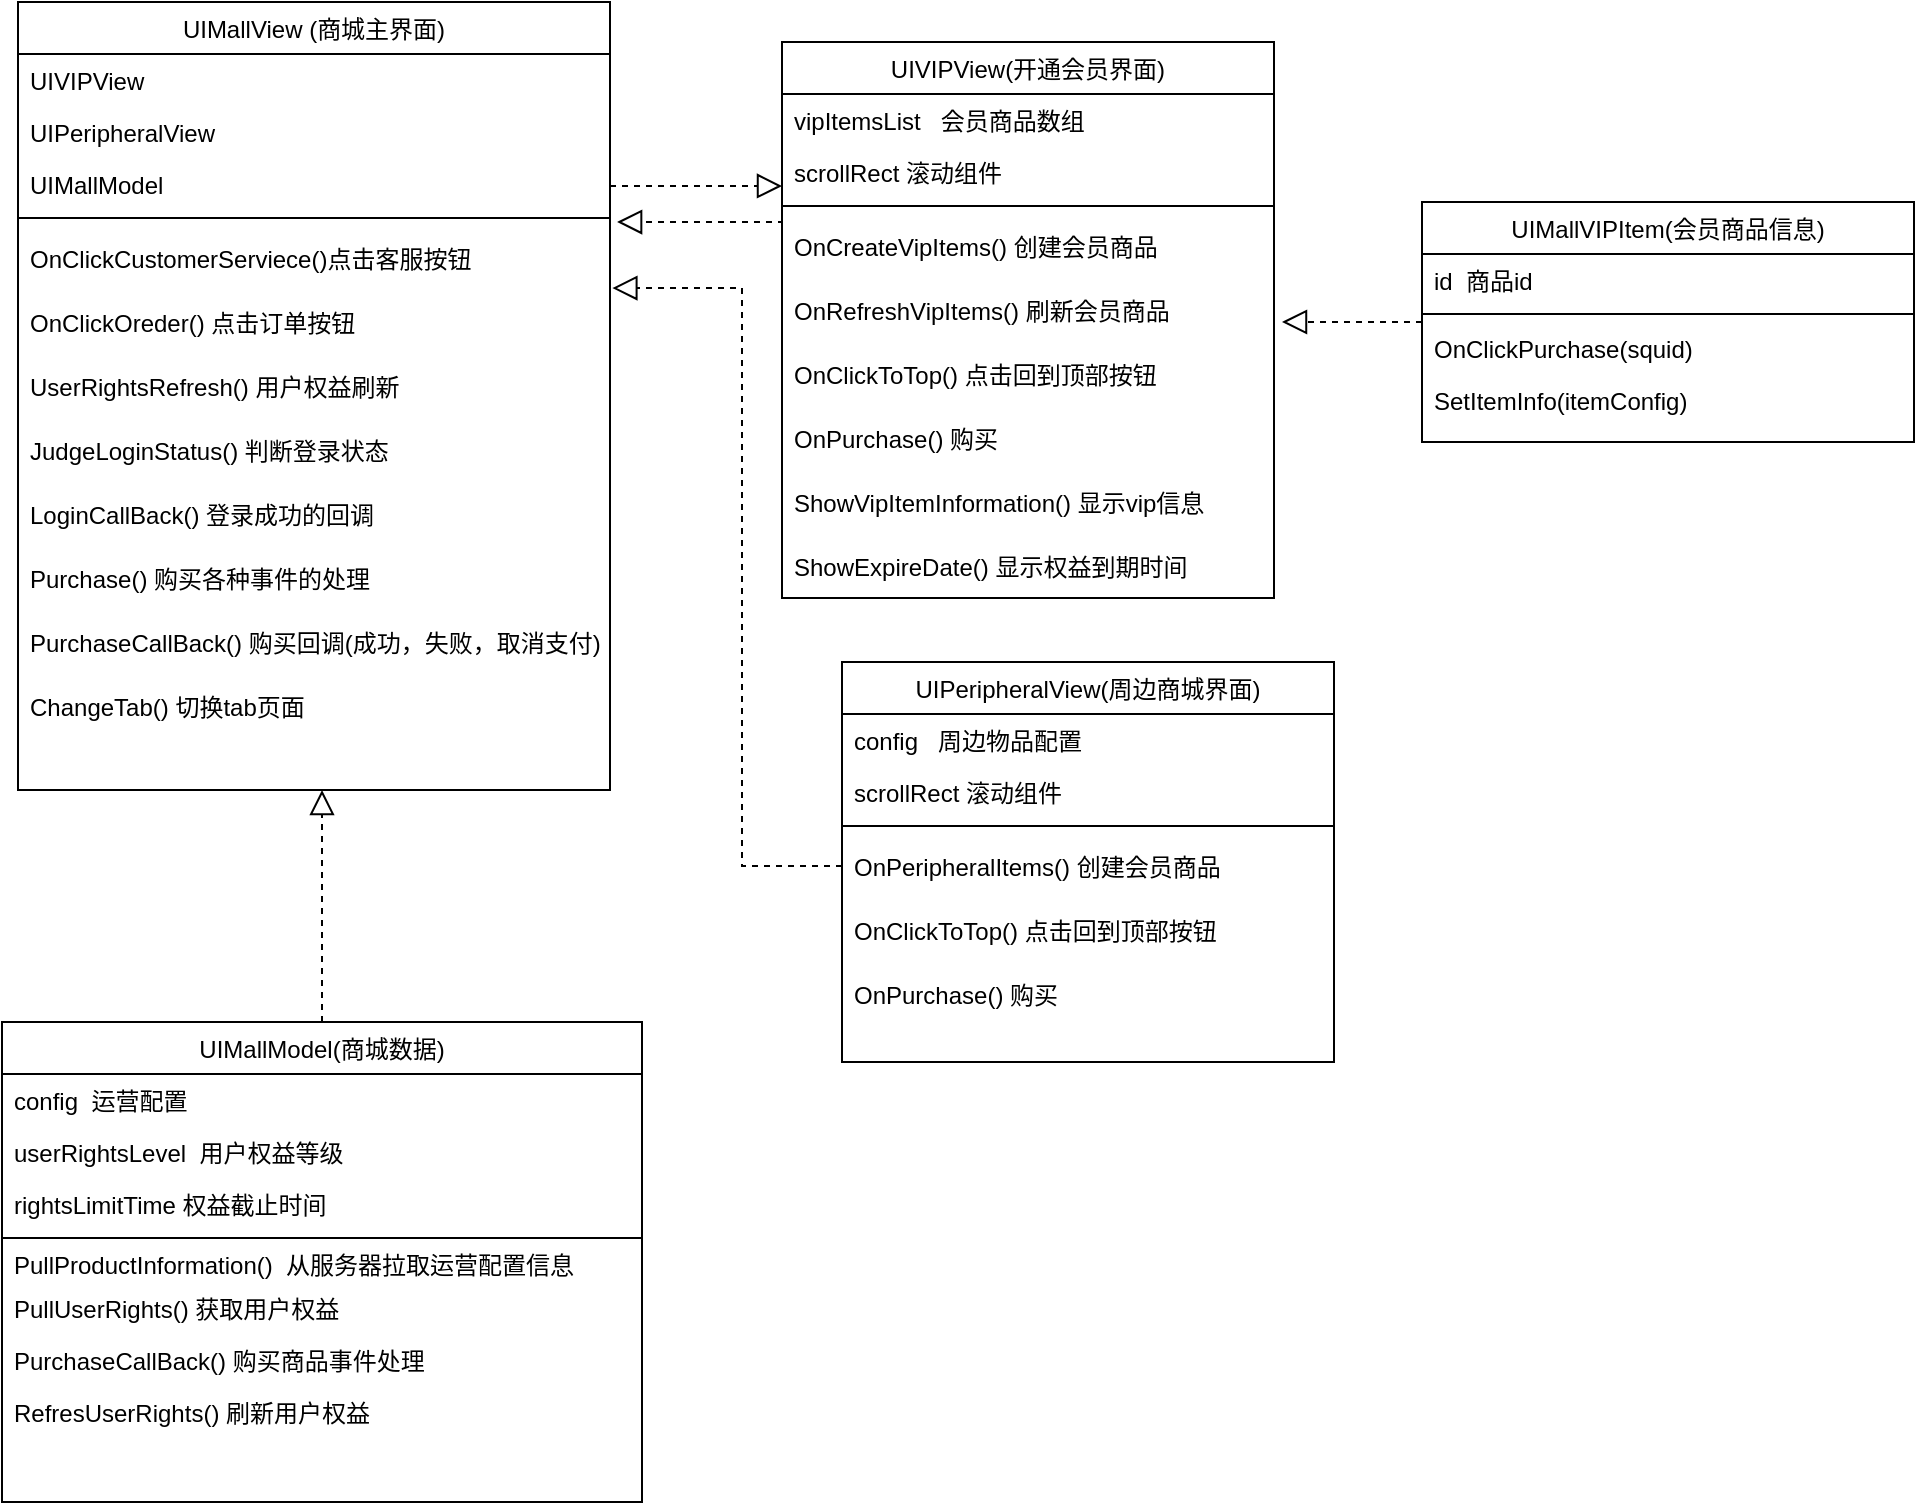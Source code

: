 <mxfile version="14.9.8" type="github">
  <diagram id="C5RBs43oDa-KdzZeNtuy" name="Page-1">
    <mxGraphModel dx="946" dy="575" grid="1" gridSize="10" guides="1" tooltips="1" connect="1" arrows="1" fold="1" page="1" pageScale="1" pageWidth="827" pageHeight="1169" math="0" shadow="0">
      <root>
        <mxCell id="WIyWlLk6GJQsqaUBKTNV-0" />
        <mxCell id="WIyWlLk6GJQsqaUBKTNV-1" parent="WIyWlLk6GJQsqaUBKTNV-0" />
        <mxCell id="zkfFHV4jXpPFQw0GAbJ--0" value="UIMallView (商城主界面)" style="swimlane;fontStyle=0;align=center;verticalAlign=top;childLayout=stackLayout;horizontal=1;startSize=26;horizontalStack=0;resizeParent=1;resizeLast=0;collapsible=1;marginBottom=0;rounded=0;shadow=0;strokeWidth=1;" parent="WIyWlLk6GJQsqaUBKTNV-1" vertex="1">
          <mxGeometry x="118" y="90" width="296" height="394" as="geometry">
            <mxRectangle x="230" y="140" width="160" height="26" as="alternateBounds" />
          </mxGeometry>
        </mxCell>
        <mxCell id="zkfFHV4jXpPFQw0GAbJ--1" value="UIVIPView" style="text;align=left;verticalAlign=top;spacingLeft=4;spacingRight=4;overflow=hidden;rotatable=0;points=[[0,0.5],[1,0.5]];portConstraint=eastwest;" parent="zkfFHV4jXpPFQw0GAbJ--0" vertex="1">
          <mxGeometry y="26" width="296" height="26" as="geometry" />
        </mxCell>
        <mxCell id="zkfFHV4jXpPFQw0GAbJ--2" value="UIPeripheralView" style="text;align=left;verticalAlign=top;spacingLeft=4;spacingRight=4;overflow=hidden;rotatable=0;points=[[0,0.5],[1,0.5]];portConstraint=eastwest;rounded=0;shadow=0;html=0;" parent="zkfFHV4jXpPFQw0GAbJ--0" vertex="1">
          <mxGeometry y="52" width="296" height="26" as="geometry" />
        </mxCell>
        <mxCell id="mM4aoUx0mhn-AIOcD--q-0" value="UIMallModel" style="text;align=left;verticalAlign=top;spacingLeft=4;spacingRight=4;overflow=hidden;rotatable=0;points=[[0,0.5],[1,0.5]];portConstraint=eastwest;rounded=0;shadow=0;html=0;" parent="zkfFHV4jXpPFQw0GAbJ--0" vertex="1">
          <mxGeometry y="78" width="296" height="26" as="geometry" />
        </mxCell>
        <mxCell id="zkfFHV4jXpPFQw0GAbJ--4" value="" style="line;html=1;strokeWidth=1;align=left;verticalAlign=middle;spacingTop=-1;spacingLeft=3;spacingRight=3;rotatable=0;labelPosition=right;points=[];portConstraint=eastwest;" parent="zkfFHV4jXpPFQw0GAbJ--0" vertex="1">
          <mxGeometry y="104" width="296" height="8" as="geometry" />
        </mxCell>
        <mxCell id="zkfFHV4jXpPFQw0GAbJ--5" value="OnClickCustomerServiece()点击客服按钮" style="text;align=left;verticalAlign=middle;spacingLeft=4;spacingRight=4;overflow=hidden;rotatable=0;points=[[0,0.5],[1,0.5]];portConstraint=eastwest;" parent="zkfFHV4jXpPFQw0GAbJ--0" vertex="1">
          <mxGeometry y="112" width="296" height="32" as="geometry" />
        </mxCell>
        <mxCell id="mM4aoUx0mhn-AIOcD--q-24" value="OnClickOreder() 点击订单按钮" style="text;align=left;verticalAlign=middle;spacingLeft=4;spacingRight=4;overflow=hidden;rotatable=0;points=[[0,0.5],[1,0.5]];portConstraint=eastwest;" parent="zkfFHV4jXpPFQw0GAbJ--0" vertex="1">
          <mxGeometry y="144" width="296" height="32" as="geometry" />
        </mxCell>
        <mxCell id="mM4aoUx0mhn-AIOcD--q-61" value="UserRightsRefresh() 用户权益刷新" style="text;align=left;verticalAlign=middle;spacingLeft=4;spacingRight=4;overflow=hidden;rotatable=0;points=[[0,0.5],[1,0.5]];portConstraint=eastwest;" parent="zkfFHV4jXpPFQw0GAbJ--0" vertex="1">
          <mxGeometry y="176" width="296" height="32" as="geometry" />
        </mxCell>
        <mxCell id="mM4aoUx0mhn-AIOcD--q-62" value="JudgeLoginStatus() 判断登录状态" style="text;align=left;verticalAlign=middle;spacingLeft=4;spacingRight=4;overflow=hidden;rotatable=0;points=[[0,0.5],[1,0.5]];portConstraint=eastwest;" parent="zkfFHV4jXpPFQw0GAbJ--0" vertex="1">
          <mxGeometry y="208" width="296" height="32" as="geometry" />
        </mxCell>
        <mxCell id="mM4aoUx0mhn-AIOcD--q-63" value="LoginCallBack() 登录成功的回调" style="text;align=left;verticalAlign=middle;spacingLeft=4;spacingRight=4;overflow=hidden;rotatable=0;points=[[0,0.5],[1,0.5]];portConstraint=eastwest;" parent="zkfFHV4jXpPFQw0GAbJ--0" vertex="1">
          <mxGeometry y="240" width="296" height="32" as="geometry" />
        </mxCell>
        <mxCell id="mM4aoUx0mhn-AIOcD--q-64" value="Purchase() 购买各种事件的处理" style="text;align=left;verticalAlign=middle;spacingLeft=4;spacingRight=4;overflow=hidden;rotatable=0;points=[[0,0.5],[1,0.5]];portConstraint=eastwest;" parent="zkfFHV4jXpPFQw0GAbJ--0" vertex="1">
          <mxGeometry y="272" width="296" height="32" as="geometry" />
        </mxCell>
        <mxCell id="mM4aoUx0mhn-AIOcD--q-65" value="PurchaseCallBack() 购买回调(成功，失败，取消支付)" style="text;align=left;verticalAlign=middle;spacingLeft=4;spacingRight=4;overflow=hidden;rotatable=0;points=[[0,0.5],[1,0.5]];portConstraint=eastwest;" parent="zkfFHV4jXpPFQw0GAbJ--0" vertex="1">
          <mxGeometry y="304" width="296" height="32" as="geometry" />
        </mxCell>
        <mxCell id="mM4aoUx0mhn-AIOcD--q-25" value="ChangeTab() 切换tab页面" style="text;align=left;verticalAlign=middle;spacingLeft=4;spacingRight=4;overflow=hidden;rotatable=0;points=[[0,0.5],[1,0.5]];portConstraint=eastwest;" parent="zkfFHV4jXpPFQw0GAbJ--0" vertex="1">
          <mxGeometry y="336" width="296" height="32" as="geometry" />
        </mxCell>
        <mxCell id="zkfFHV4jXpPFQw0GAbJ--6" value="UIMallModel(商城数据)" style="swimlane;fontStyle=0;align=center;verticalAlign=top;childLayout=stackLayout;horizontal=1;startSize=26;horizontalStack=0;resizeParent=1;resizeLast=0;collapsible=1;marginBottom=0;rounded=0;shadow=0;strokeWidth=1;" parent="WIyWlLk6GJQsqaUBKTNV-1" vertex="1">
          <mxGeometry x="110" y="600" width="320" height="240" as="geometry">
            <mxRectangle x="130" y="380" width="160" height="26" as="alternateBounds" />
          </mxGeometry>
        </mxCell>
        <mxCell id="zkfFHV4jXpPFQw0GAbJ--7" value="config  运营配置" style="text;align=left;verticalAlign=top;spacingLeft=4;spacingRight=4;overflow=hidden;rotatable=0;points=[[0,0.5],[1,0.5]];portConstraint=eastwest;" parent="zkfFHV4jXpPFQw0GAbJ--6" vertex="1">
          <mxGeometry y="26" width="320" height="26" as="geometry" />
        </mxCell>
        <mxCell id="zkfFHV4jXpPFQw0GAbJ--8" value="userRightsLevel  用户权益等级" style="text;align=left;verticalAlign=top;spacingLeft=4;spacingRight=4;overflow=hidden;rotatable=0;points=[[0,0.5],[1,0.5]];portConstraint=eastwest;rounded=0;shadow=0;html=0;" parent="zkfFHV4jXpPFQw0GAbJ--6" vertex="1">
          <mxGeometry y="52" width="320" height="26" as="geometry" />
        </mxCell>
        <mxCell id="mM4aoUx0mhn-AIOcD--q-2" value="rightsLimitTime 权益截止时间" style="text;align=left;verticalAlign=top;spacingLeft=4;spacingRight=4;overflow=hidden;rotatable=0;points=[[0,0.5],[1,0.5]];portConstraint=eastwest;rounded=0;shadow=0;html=0;" parent="zkfFHV4jXpPFQw0GAbJ--6" vertex="1">
          <mxGeometry y="78" width="320" height="26" as="geometry" />
        </mxCell>
        <mxCell id="zkfFHV4jXpPFQw0GAbJ--9" value="" style="line;html=1;strokeWidth=1;align=left;verticalAlign=middle;spacingTop=-1;spacingLeft=3;spacingRight=3;rotatable=0;labelPosition=right;points=[];portConstraint=eastwest;" parent="zkfFHV4jXpPFQw0GAbJ--6" vertex="1">
          <mxGeometry y="104" width="320" height="8" as="geometry" />
        </mxCell>
        <mxCell id="zkfFHV4jXpPFQw0GAbJ--10" value="PullProductInformation()  从服务器拉取运营配置信息" style="text;align=left;verticalAlign=middle;spacingLeft=4;spacingRight=4;overflow=hidden;rotatable=0;points=[[0,0.5],[1,0.5]];portConstraint=eastwest;fontStyle=0" parent="zkfFHV4jXpPFQw0GAbJ--6" vertex="1">
          <mxGeometry y="112" width="320" height="18" as="geometry" />
        </mxCell>
        <mxCell id="zkfFHV4jXpPFQw0GAbJ--11" value="PullUserRights() 获取用户权益" style="text;align=left;verticalAlign=top;spacingLeft=4;spacingRight=4;overflow=hidden;rotatable=0;points=[[0,0.5],[1,0.5]];portConstraint=eastwest;" parent="zkfFHV4jXpPFQw0GAbJ--6" vertex="1">
          <mxGeometry y="130" width="320" height="26" as="geometry" />
        </mxCell>
        <mxCell id="mM4aoUx0mhn-AIOcD--q-3" value="PurchaseCallBack() 购买商品事件处理" style="text;align=left;verticalAlign=top;spacingLeft=4;spacingRight=4;overflow=hidden;rotatable=0;points=[[0,0.5],[1,0.5]];portConstraint=eastwest;" parent="zkfFHV4jXpPFQw0GAbJ--6" vertex="1">
          <mxGeometry y="156" width="320" height="26" as="geometry" />
        </mxCell>
        <mxCell id="mM4aoUx0mhn-AIOcD--q-9" value="RefresUserRights() 刷新用户权益" style="text;align=left;verticalAlign=top;spacingLeft=4;spacingRight=4;overflow=hidden;rotatable=0;points=[[0,0.5],[1,0.5]];portConstraint=eastwest;" parent="zkfFHV4jXpPFQw0GAbJ--6" vertex="1">
          <mxGeometry y="182" width="320" height="26" as="geometry" />
        </mxCell>
        <mxCell id="zkfFHV4jXpPFQw0GAbJ--12" value="" style="endArrow=block;endSize=10;endFill=0;shadow=0;strokeWidth=1;rounded=0;edgeStyle=elbowEdgeStyle;elbow=vertical;dashed=1;" parent="WIyWlLk6GJQsqaUBKTNV-1" source="zkfFHV4jXpPFQw0GAbJ--6" target="zkfFHV4jXpPFQw0GAbJ--0" edge="1">
          <mxGeometry width="160" relative="1" as="geometry">
            <mxPoint x="144" y="203" as="sourcePoint" />
            <mxPoint x="144" y="203" as="targetPoint" />
            <Array as="points">
              <mxPoint x="224" y="350" />
            </Array>
          </mxGeometry>
        </mxCell>
        <mxCell id="mM4aoUx0mhn-AIOcD--q-48" style="edgeStyle=orthogonalEdgeStyle;rounded=0;orthogonalLoop=1;jettySize=auto;html=1;dashed=1;endArrow=block;endFill=0;endSize=10;verticalAlign=middle;" parent="WIyWlLk6GJQsqaUBKTNV-1" source="mM4aoUx0mhn-AIOcD--q-13" edge="1">
          <mxGeometry relative="1" as="geometry">
            <mxPoint x="750" y="250" as="targetPoint" />
          </mxGeometry>
        </mxCell>
        <mxCell id="mM4aoUx0mhn-AIOcD--q-13" value="UIMallVIPItem(会员商品信息)" style="swimlane;fontStyle=0;align=center;verticalAlign=top;childLayout=stackLayout;horizontal=1;startSize=26;horizontalStack=0;resizeParent=1;resizeLast=0;collapsible=1;marginBottom=0;rounded=0;shadow=0;strokeWidth=1;" parent="WIyWlLk6GJQsqaUBKTNV-1" vertex="1">
          <mxGeometry x="820" y="190" width="246" height="120" as="geometry">
            <mxRectangle x="230" y="140" width="160" height="26" as="alternateBounds" />
          </mxGeometry>
        </mxCell>
        <mxCell id="mM4aoUx0mhn-AIOcD--q-14" value="id  商品id" style="text;align=left;verticalAlign=top;spacingLeft=4;spacingRight=4;overflow=hidden;rotatable=0;points=[[0,0.5],[1,0.5]];portConstraint=eastwest;" parent="mM4aoUx0mhn-AIOcD--q-13" vertex="1">
          <mxGeometry y="26" width="246" height="26" as="geometry" />
        </mxCell>
        <mxCell id="mM4aoUx0mhn-AIOcD--q-18" value="" style="line;html=1;strokeWidth=1;align=left;verticalAlign=middle;spacingTop=-1;spacingLeft=3;spacingRight=3;rotatable=0;labelPosition=right;points=[];portConstraint=eastwest;" parent="mM4aoUx0mhn-AIOcD--q-13" vertex="1">
          <mxGeometry y="52" width="246" height="8" as="geometry" />
        </mxCell>
        <mxCell id="mM4aoUx0mhn-AIOcD--q-22" value="OnClickPurchase(squid)" style="text;align=left;verticalAlign=top;spacingLeft=4;spacingRight=4;overflow=hidden;rotatable=0;points=[[0,0.5],[1,0.5]];portConstraint=eastwest;rounded=0;shadow=0;html=0;" parent="mM4aoUx0mhn-AIOcD--q-13" vertex="1">
          <mxGeometry y="60" width="246" height="26" as="geometry" />
        </mxCell>
        <mxCell id="mM4aoUx0mhn-AIOcD--q-23" value="SetItemInfo(itemConfig)" style="text;align=left;verticalAlign=top;spacingLeft=4;spacingRight=4;overflow=hidden;rotatable=0;points=[[0,0.5],[1,0.5]];portConstraint=eastwest;rounded=0;shadow=0;html=0;" parent="mM4aoUx0mhn-AIOcD--q-13" vertex="1">
          <mxGeometry y="86" width="246" height="26" as="geometry" />
        </mxCell>
        <mxCell id="mM4aoUx0mhn-AIOcD--q-28" value="UIVIPView(开通会员界面)" style="swimlane;fontStyle=0;align=center;verticalAlign=top;childLayout=stackLayout;horizontal=1;startSize=26;horizontalStack=0;resizeParent=1;resizeLast=0;collapsible=1;marginBottom=0;rounded=0;shadow=0;strokeWidth=1;" parent="WIyWlLk6GJQsqaUBKTNV-1" vertex="1">
          <mxGeometry x="500" y="110" width="246" height="278" as="geometry">
            <mxRectangle x="230" y="140" width="160" height="26" as="alternateBounds" />
          </mxGeometry>
        </mxCell>
        <mxCell id="mM4aoUx0mhn-AIOcD--q-29" value="vipItemsList   会员商品数组" style="text;align=left;verticalAlign=top;spacingLeft=4;spacingRight=4;overflow=hidden;rotatable=0;points=[[0,0.5],[1,0.5]];portConstraint=eastwest;" parent="mM4aoUx0mhn-AIOcD--q-28" vertex="1">
          <mxGeometry y="26" width="246" height="26" as="geometry" />
        </mxCell>
        <mxCell id="mM4aoUx0mhn-AIOcD--q-30" value="scrollRect 滚动组件" style="text;align=left;verticalAlign=top;spacingLeft=4;spacingRight=4;overflow=hidden;rotatable=0;points=[[0,0.5],[1,0.5]];portConstraint=eastwest;rounded=0;shadow=0;html=0;" parent="mM4aoUx0mhn-AIOcD--q-28" vertex="1">
          <mxGeometry y="52" width="246" height="26" as="geometry" />
        </mxCell>
        <mxCell id="mM4aoUx0mhn-AIOcD--q-33" value="" style="line;html=1;strokeWidth=1;align=left;verticalAlign=middle;spacingTop=-1;spacingLeft=3;spacingRight=3;rotatable=0;labelPosition=right;points=[];portConstraint=eastwest;" parent="mM4aoUx0mhn-AIOcD--q-28" vertex="1">
          <mxGeometry y="78" width="246" height="8" as="geometry" />
        </mxCell>
        <mxCell id="mM4aoUx0mhn-AIOcD--q-34" value="OnCreateVipItems() 创建会员商品" style="text;align=left;verticalAlign=middle;spacingLeft=4;spacingRight=4;overflow=hidden;rotatable=0;points=[[0,0.5],[1,0.5]];portConstraint=eastwest;" parent="mM4aoUx0mhn-AIOcD--q-28" vertex="1">
          <mxGeometry y="86" width="246" height="32" as="geometry" />
        </mxCell>
        <mxCell id="mM4aoUx0mhn-AIOcD--q-35" value="OnRefreshVipItems() 刷新会员商品" style="text;align=left;verticalAlign=middle;spacingLeft=4;spacingRight=4;overflow=hidden;rotatable=0;points=[[0,0.5],[1,0.5]];portConstraint=eastwest;" parent="mM4aoUx0mhn-AIOcD--q-28" vertex="1">
          <mxGeometry y="118" width="246" height="32" as="geometry" />
        </mxCell>
        <mxCell id="mM4aoUx0mhn-AIOcD--q-36" value="OnClickToTop() 点击回到顶部按钮" style="text;align=left;verticalAlign=middle;spacingLeft=4;spacingRight=4;overflow=hidden;rotatable=0;points=[[0,0.5],[1,0.5]];portConstraint=eastwest;" parent="mM4aoUx0mhn-AIOcD--q-28" vertex="1">
          <mxGeometry y="150" width="246" height="32" as="geometry" />
        </mxCell>
        <mxCell id="mM4aoUx0mhn-AIOcD--q-42" value="OnPurchase() 购买" style="text;align=left;verticalAlign=middle;spacingLeft=4;spacingRight=4;overflow=hidden;rotatable=0;points=[[0,0.5],[1,0.5]];portConstraint=eastwest;" parent="mM4aoUx0mhn-AIOcD--q-28" vertex="1">
          <mxGeometry y="182" width="246" height="32" as="geometry" />
        </mxCell>
        <mxCell id="mM4aoUx0mhn-AIOcD--q-43" value="ShowVipItemInformation() 显示vip信息" style="text;align=left;verticalAlign=middle;spacingLeft=4;spacingRight=4;overflow=hidden;rotatable=0;points=[[0,0.5],[1,0.5]];portConstraint=eastwest;" parent="mM4aoUx0mhn-AIOcD--q-28" vertex="1">
          <mxGeometry y="214" width="246" height="32" as="geometry" />
        </mxCell>
        <mxCell id="mM4aoUx0mhn-AIOcD--q-68" value="ShowExpireDate() 显示权益到期时间" style="text;align=left;verticalAlign=middle;spacingLeft=4;spacingRight=4;overflow=hidden;rotatable=0;points=[[0,0.5],[1,0.5]];portConstraint=eastwest;" parent="mM4aoUx0mhn-AIOcD--q-28" vertex="1">
          <mxGeometry y="246" width="246" height="32" as="geometry" />
        </mxCell>
        <mxCell id="mM4aoUx0mhn-AIOcD--q-38" value="" style="edgeStyle=orthogonalEdgeStyle;rounded=0;orthogonalLoop=1;jettySize=auto;html=1;endArrow=block;endFill=0;endSize=10;verticalAlign=middle;entryX=1.012;entryY=0.231;entryDx=0;entryDy=0;entryPerimeter=0;dashed=1;" parent="WIyWlLk6GJQsqaUBKTNV-1" edge="1">
          <mxGeometry relative="1" as="geometry">
            <mxPoint x="500" y="201" as="sourcePoint" />
            <mxPoint x="417.552" y="200.006" as="targetPoint" />
            <Array as="points">
              <mxPoint x="500" y="200" />
            </Array>
          </mxGeometry>
        </mxCell>
        <mxCell id="mM4aoUx0mhn-AIOcD--q-39" value="" style="edgeStyle=orthogonalEdgeStyle;rounded=0;orthogonalLoop=1;jettySize=auto;html=1;endArrow=block;endFill=0;endSize=10;verticalAlign=middle;entryX=0;entryY=0.769;entryDx=0;entryDy=0;entryPerimeter=0;dashed=1;" parent="WIyWlLk6GJQsqaUBKTNV-1" source="mM4aoUx0mhn-AIOcD--q-0" target="mM4aoUx0mhn-AIOcD--q-30" edge="1">
          <mxGeometry relative="1" as="geometry">
            <Array as="points">
              <mxPoint x="440" y="182" />
              <mxPoint x="440" y="182" />
            </Array>
          </mxGeometry>
        </mxCell>
        <mxCell id="mM4aoUx0mhn-AIOcD--q-49" value="UIPeripheralView(周边商城界面)" style="swimlane;fontStyle=0;align=center;verticalAlign=top;childLayout=stackLayout;horizontal=1;startSize=26;horizontalStack=0;resizeParent=1;resizeLast=0;collapsible=1;marginBottom=0;rounded=0;shadow=0;strokeWidth=1;" parent="WIyWlLk6GJQsqaUBKTNV-1" vertex="1">
          <mxGeometry x="530" y="420" width="246" height="200" as="geometry">
            <mxRectangle x="230" y="140" width="160" height="26" as="alternateBounds" />
          </mxGeometry>
        </mxCell>
        <mxCell id="mM4aoUx0mhn-AIOcD--q-50" value="config   周边物品配置" style="text;align=left;verticalAlign=top;spacingLeft=4;spacingRight=4;overflow=hidden;rotatable=0;points=[[0,0.5],[1,0.5]];portConstraint=eastwest;" parent="mM4aoUx0mhn-AIOcD--q-49" vertex="1">
          <mxGeometry y="26" width="246" height="26" as="geometry" />
        </mxCell>
        <mxCell id="mM4aoUx0mhn-AIOcD--q-51" value="scrollRect 滚动组件" style="text;align=left;verticalAlign=top;spacingLeft=4;spacingRight=4;overflow=hidden;rotatable=0;points=[[0,0.5],[1,0.5]];portConstraint=eastwest;rounded=0;shadow=0;html=0;" parent="mM4aoUx0mhn-AIOcD--q-49" vertex="1">
          <mxGeometry y="52" width="246" height="26" as="geometry" />
        </mxCell>
        <mxCell id="mM4aoUx0mhn-AIOcD--q-52" value="" style="line;html=1;strokeWidth=1;align=left;verticalAlign=middle;spacingTop=-1;spacingLeft=3;spacingRight=3;rotatable=0;labelPosition=right;points=[];portConstraint=eastwest;" parent="mM4aoUx0mhn-AIOcD--q-49" vertex="1">
          <mxGeometry y="78" width="246" height="8" as="geometry" />
        </mxCell>
        <mxCell id="mM4aoUx0mhn-AIOcD--q-53" value="OnPeripheralItems() 创建会员商品" style="text;align=left;verticalAlign=middle;spacingLeft=4;spacingRight=4;overflow=hidden;rotatable=0;points=[[0,0.5],[1,0.5]];portConstraint=eastwest;" parent="mM4aoUx0mhn-AIOcD--q-49" vertex="1">
          <mxGeometry y="86" width="246" height="32" as="geometry" />
        </mxCell>
        <mxCell id="mM4aoUx0mhn-AIOcD--q-55" value="OnClickToTop() 点击回到顶部按钮" style="text;align=left;verticalAlign=middle;spacingLeft=4;spacingRight=4;overflow=hidden;rotatable=0;points=[[0,0.5],[1,0.5]];portConstraint=eastwest;" parent="mM4aoUx0mhn-AIOcD--q-49" vertex="1">
          <mxGeometry y="118" width="246" height="32" as="geometry" />
        </mxCell>
        <mxCell id="mM4aoUx0mhn-AIOcD--q-56" value="OnPurchase() 购买" style="text;align=left;verticalAlign=middle;spacingLeft=4;spacingRight=4;overflow=hidden;rotatable=0;points=[[0,0.5],[1,0.5]];portConstraint=eastwest;" parent="mM4aoUx0mhn-AIOcD--q-49" vertex="1">
          <mxGeometry y="150" width="246" height="32" as="geometry" />
        </mxCell>
        <mxCell id="mM4aoUx0mhn-AIOcD--q-59" value="" style="edgeStyle=orthogonalEdgeStyle;rounded=0;orthogonalLoop=1;jettySize=auto;html=1;dashed=1;endArrow=block;endFill=0;endSize=10;verticalAlign=middle;entryX=1.004;entryY=-0.031;entryDx=0;entryDy=0;entryPerimeter=0;" parent="WIyWlLk6GJQsqaUBKTNV-1" source="mM4aoUx0mhn-AIOcD--q-53" target="mM4aoUx0mhn-AIOcD--q-24" edge="1">
          <mxGeometry relative="1" as="geometry">
            <Array as="points">
              <mxPoint x="480" y="522" />
              <mxPoint x="480" y="233" />
            </Array>
          </mxGeometry>
        </mxCell>
      </root>
    </mxGraphModel>
  </diagram>
</mxfile>
